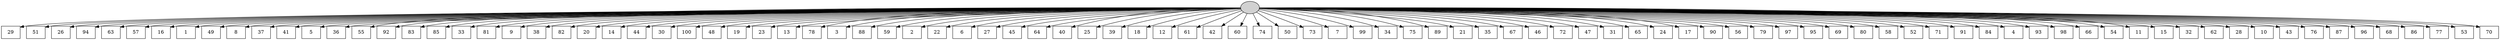 digraph G {
0[style=filled, fillcolor=grey82, label=""];
1[shape=box,style=filled, fillcolor=white,label="29\n"];
2[shape=box,style=filled, fillcolor=white,label="51\n"];
3[shape=box,style=filled, fillcolor=white,label="26\n"];
4[shape=box,style=filled, fillcolor=white,label="94\n"];
5[shape=box,style=filled, fillcolor=white,label="63\n"];
6[shape=box,style=filled, fillcolor=white,label="57\n"];
7[shape=box,style=filled, fillcolor=white,label="16\n"];
8[shape=box,style=filled, fillcolor=white,label="1\n"];
9[shape=box,style=filled, fillcolor=white,label="49\n"];
10[shape=box,style=filled, fillcolor=white,label="8\n"];
11[shape=box,style=filled, fillcolor=white,label="37\n"];
12[shape=box,style=filled, fillcolor=white,label="41\n"];
13[shape=box,style=filled, fillcolor=white,label="5\n"];
14[shape=box,style=filled, fillcolor=white,label="36\n"];
15[shape=box,style=filled, fillcolor=white,label="55\n"];
16[shape=box,style=filled, fillcolor=white,label="92\n"];
17[shape=box,style=filled, fillcolor=white,label="83\n"];
18[shape=box,style=filled, fillcolor=white,label="85\n"];
19[shape=box,style=filled, fillcolor=white,label="33\n"];
20[shape=box,style=filled, fillcolor=white,label="81\n"];
21[shape=box,style=filled, fillcolor=white,label="9\n"];
22[shape=box,style=filled, fillcolor=white,label="38\n"];
23[shape=box,style=filled, fillcolor=white,label="82\n"];
24[shape=box,style=filled, fillcolor=white,label="20\n"];
25[shape=box,style=filled, fillcolor=white,label="14\n"];
26[shape=box,style=filled, fillcolor=white,label="44\n"];
27[shape=box,style=filled, fillcolor=white,label="30\n"];
28[shape=box,style=filled, fillcolor=white,label="100\n"];
29[shape=box,style=filled, fillcolor=white,label="48\n"];
30[shape=box,style=filled, fillcolor=white,label="19\n"];
31[shape=box,style=filled, fillcolor=white,label="23\n"];
32[shape=box,style=filled, fillcolor=white,label="13\n"];
33[shape=box,style=filled, fillcolor=white,label="78\n"];
34[shape=box,style=filled, fillcolor=white,label="3\n"];
35[shape=box,style=filled, fillcolor=white,label="88\n"];
36[shape=box,style=filled, fillcolor=white,label="59\n"];
37[shape=box,style=filled, fillcolor=white,label="2\n"];
38[shape=box,style=filled, fillcolor=white,label="22\n"];
39[shape=box,style=filled, fillcolor=white,label="6\n"];
40[shape=box,style=filled, fillcolor=white,label="27\n"];
41[shape=box,style=filled, fillcolor=white,label="45\n"];
42[shape=box,style=filled, fillcolor=white,label="64\n"];
43[shape=box,style=filled, fillcolor=white,label="40\n"];
44[shape=box,style=filled, fillcolor=white,label="25\n"];
45[shape=box,style=filled, fillcolor=white,label="39\n"];
46[shape=box,style=filled, fillcolor=white,label="18\n"];
47[shape=box,style=filled, fillcolor=white,label="12\n"];
48[shape=box,style=filled, fillcolor=white,label="61\n"];
49[shape=box,style=filled, fillcolor=white,label="42\n"];
50[shape=box,style=filled, fillcolor=white,label="60\n"];
51[shape=box,style=filled, fillcolor=white,label="74\n"];
52[shape=box,style=filled, fillcolor=white,label="50\n"];
53[shape=box,style=filled, fillcolor=white,label="73\n"];
54[shape=box,style=filled, fillcolor=white,label="7\n"];
55[shape=box,style=filled, fillcolor=white,label="99\n"];
56[shape=box,style=filled, fillcolor=white,label="34\n"];
57[shape=box,style=filled, fillcolor=white,label="75\n"];
58[shape=box,style=filled, fillcolor=white,label="89\n"];
59[shape=box,style=filled, fillcolor=white,label="21\n"];
60[shape=box,style=filled, fillcolor=white,label="35\n"];
61[shape=box,style=filled, fillcolor=white,label="67\n"];
62[shape=box,style=filled, fillcolor=white,label="46\n"];
63[shape=box,style=filled, fillcolor=white,label="72\n"];
64[shape=box,style=filled, fillcolor=white,label="47\n"];
65[shape=box,style=filled, fillcolor=white,label="31\n"];
66[shape=box,style=filled, fillcolor=white,label="65\n"];
67[shape=box,style=filled, fillcolor=white,label="24\n"];
68[shape=box,style=filled, fillcolor=white,label="17\n"];
69[shape=box,style=filled, fillcolor=white,label="90\n"];
70[shape=box,style=filled, fillcolor=white,label="56\n"];
71[shape=box,style=filled, fillcolor=white,label="79\n"];
72[shape=box,style=filled, fillcolor=white,label="97\n"];
73[shape=box,style=filled, fillcolor=white,label="95\n"];
74[shape=box,style=filled, fillcolor=white,label="69\n"];
75[shape=box,style=filled, fillcolor=white,label="80\n"];
76[shape=box,style=filled, fillcolor=white,label="58\n"];
77[shape=box,style=filled, fillcolor=white,label="52\n"];
78[shape=box,style=filled, fillcolor=white,label="71\n"];
79[shape=box,style=filled, fillcolor=white,label="91\n"];
80[shape=box,style=filled, fillcolor=white,label="84\n"];
81[shape=box,style=filled, fillcolor=white,label="4\n"];
82[shape=box,style=filled, fillcolor=white,label="93\n"];
83[shape=box,style=filled, fillcolor=white,label="98\n"];
84[shape=box,style=filled, fillcolor=white,label="66\n"];
85[shape=box,style=filled, fillcolor=white,label="54\n"];
86[shape=box,style=filled, fillcolor=white,label="11\n"];
87[shape=box,style=filled, fillcolor=white,label="15\n"];
88[shape=box,style=filled, fillcolor=white,label="32\n"];
89[shape=box,style=filled, fillcolor=white,label="62\n"];
90[shape=box,style=filled, fillcolor=white,label="28\n"];
91[shape=box,style=filled, fillcolor=white,label="10\n"];
92[shape=box,style=filled, fillcolor=white,label="43\n"];
93[shape=box,style=filled, fillcolor=white,label="76\n"];
94[shape=box,style=filled, fillcolor=white,label="87\n"];
95[shape=box,style=filled, fillcolor=white,label="96\n"];
96[shape=box,style=filled, fillcolor=white,label="68\n"];
97[shape=box,style=filled, fillcolor=white,label="86\n"];
98[shape=box,style=filled, fillcolor=white,label="77\n"];
99[shape=box,style=filled, fillcolor=white,label="53\n"];
100[shape=box,style=filled, fillcolor=white,label="70\n"];
0->1 ;
0->2 ;
0->3 ;
0->4 ;
0->5 ;
0->6 ;
0->7 ;
0->8 ;
0->9 ;
0->10 ;
0->11 ;
0->12 ;
0->13 ;
0->14 ;
0->15 ;
0->16 ;
0->17 ;
0->18 ;
0->19 ;
0->20 ;
0->21 ;
0->22 ;
0->23 ;
0->24 ;
0->25 ;
0->26 ;
0->27 ;
0->28 ;
0->29 ;
0->30 ;
0->31 ;
0->32 ;
0->33 ;
0->34 ;
0->35 ;
0->36 ;
0->37 ;
0->38 ;
0->39 ;
0->40 ;
0->41 ;
0->42 ;
0->43 ;
0->44 ;
0->45 ;
0->46 ;
0->47 ;
0->48 ;
0->49 ;
0->50 ;
0->51 ;
0->52 ;
0->53 ;
0->54 ;
0->55 ;
0->56 ;
0->57 ;
0->58 ;
0->59 ;
0->60 ;
0->61 ;
0->62 ;
0->63 ;
0->64 ;
0->65 ;
0->66 ;
0->67 ;
0->68 ;
0->69 ;
0->70 ;
0->71 ;
0->72 ;
0->73 ;
0->74 ;
0->75 ;
0->76 ;
0->77 ;
0->78 ;
0->79 ;
0->80 ;
0->81 ;
0->82 ;
0->83 ;
0->84 ;
0->85 ;
0->86 ;
0->87 ;
0->88 ;
0->89 ;
0->90 ;
0->91 ;
0->92 ;
0->93 ;
0->94 ;
0->95 ;
0->96 ;
0->97 ;
0->98 ;
0->99 ;
0->100 ;
}
